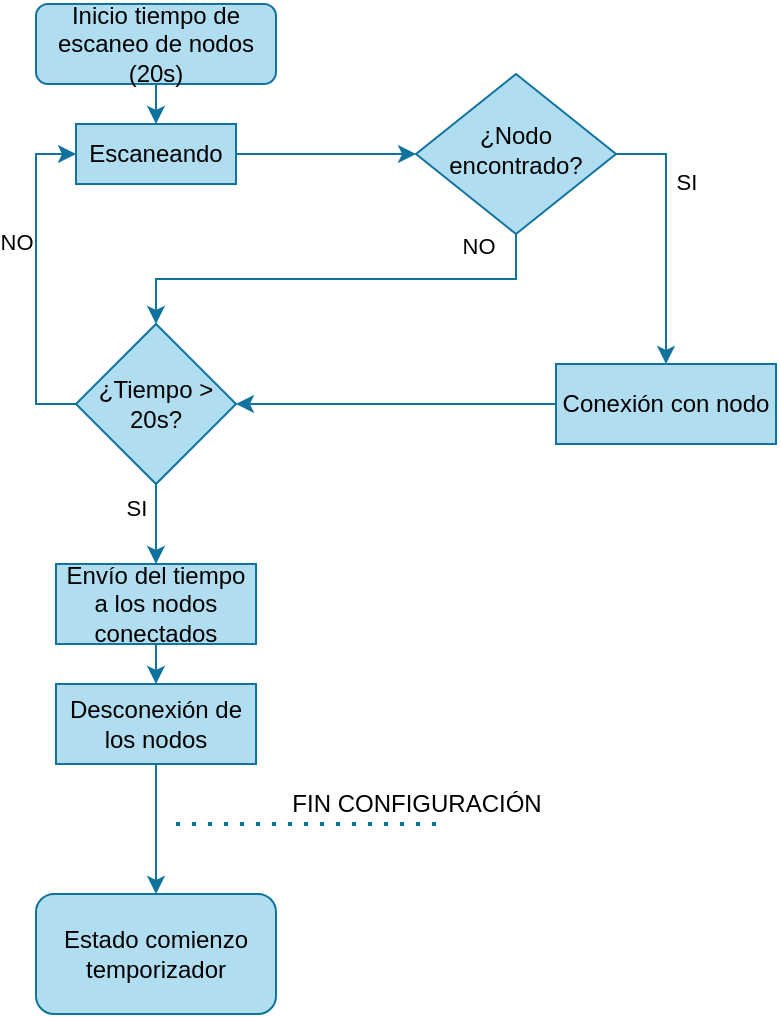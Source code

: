 <mxfile version="14.7.0" type="device"><diagram id="C5RBs43oDa-KdzZeNtuy" name="Page-1"><mxGraphModel dx="786" dy="625" grid="1" gridSize="10" guides="1" tooltips="1" connect="1" arrows="1" fold="1" page="1" pageScale="1" pageWidth="827" pageHeight="1169" math="0" shadow="0"><root><mxCell id="WIyWlLk6GJQsqaUBKTNV-0"/><mxCell id="WIyWlLk6GJQsqaUBKTNV-1" parent="WIyWlLk6GJQsqaUBKTNV-0"/><mxCell id="yITbKdYDrbct32sshDGL-2" style="edgeStyle=orthogonalEdgeStyle;rounded=0;orthogonalLoop=1;jettySize=auto;html=1;exitX=0.5;exitY=1;exitDx=0;exitDy=0;entryX=0.5;entryY=0;entryDx=0;entryDy=0;fillColor=#b1ddf0;strokeColor=#10739e;" edge="1" parent="WIyWlLk6GJQsqaUBKTNV-1" source="WIyWlLk6GJQsqaUBKTNV-3" target="yITbKdYDrbct32sshDGL-1"><mxGeometry relative="1" as="geometry"/></mxCell><mxCell id="WIyWlLk6GJQsqaUBKTNV-3" value="Inicio tiempo de escaneo de nodos (20s)" style="rounded=1;whiteSpace=wrap;html=1;fontSize=12;glass=0;strokeWidth=1;shadow=0;fillColor=#b1ddf0;strokeColor=#10739e;" parent="WIyWlLk6GJQsqaUBKTNV-1" vertex="1"><mxGeometry x="420" y="80" width="120" height="40" as="geometry"/></mxCell><mxCell id="yITbKdYDrbct32sshDGL-13" style="edgeStyle=orthogonalEdgeStyle;rounded=0;orthogonalLoop=1;jettySize=auto;html=1;exitX=1;exitY=0.5;exitDx=0;exitDy=0;entryX=0.5;entryY=0;entryDx=0;entryDy=0;fillColor=#b1ddf0;strokeColor=#10739e;" edge="1" parent="WIyWlLk6GJQsqaUBKTNV-1" source="WIyWlLk6GJQsqaUBKTNV-6" target="yITbKdYDrbct32sshDGL-12"><mxGeometry relative="1" as="geometry"/></mxCell><mxCell id="yITbKdYDrbct32sshDGL-14" value="SI" style="edgeLabel;html=1;align=center;verticalAlign=middle;resizable=0;points=[];" vertex="1" connectable="0" parent="yITbKdYDrbct32sshDGL-13"><mxGeometry x="-0.4" y="-2" relative="1" as="geometry"><mxPoint x="12" as="offset"/></mxGeometry></mxCell><mxCell id="yITbKdYDrbct32sshDGL-17" style="edgeStyle=orthogonalEdgeStyle;rounded=0;orthogonalLoop=1;jettySize=auto;html=1;exitX=0.5;exitY=1;exitDx=0;exitDy=0;entryX=0.5;entryY=0;entryDx=0;entryDy=0;fillColor=#b1ddf0;strokeColor=#10739e;" edge="1" parent="WIyWlLk6GJQsqaUBKTNV-1" source="WIyWlLk6GJQsqaUBKTNV-6" target="yITbKdYDrbct32sshDGL-4"><mxGeometry relative="1" as="geometry"><mxPoint x="560" y="200" as="targetPoint"/></mxGeometry></mxCell><mxCell id="yITbKdYDrbct32sshDGL-19" value="NO" style="edgeLabel;html=1;align=center;verticalAlign=middle;resizable=0;points=[];" vertex="1" connectable="0" parent="yITbKdYDrbct32sshDGL-17"><mxGeometry x="-0.118" y="-1" relative="1" as="geometry"><mxPoint x="57" y="-16" as="offset"/></mxGeometry></mxCell><mxCell id="WIyWlLk6GJQsqaUBKTNV-6" value="¿Nodo encontrado?" style="rhombus;whiteSpace=wrap;html=1;shadow=0;fontFamily=Helvetica;fontSize=12;align=center;strokeWidth=1;spacing=6;spacingTop=-4;fillColor=#b1ddf0;strokeColor=#10739e;" parent="WIyWlLk6GJQsqaUBKTNV-1" vertex="1"><mxGeometry x="610" y="115" width="100" height="80" as="geometry"/></mxCell><mxCell id="yITbKdYDrbct32sshDGL-5" style="edgeStyle=orthogonalEdgeStyle;rounded=0;orthogonalLoop=1;jettySize=auto;html=1;exitX=1;exitY=0.5;exitDx=0;exitDy=0;entryX=0;entryY=0.5;entryDx=0;entryDy=0;fillColor=#b1ddf0;strokeColor=#10739e;" edge="1" parent="WIyWlLk6GJQsqaUBKTNV-1" source="yITbKdYDrbct32sshDGL-1" target="WIyWlLk6GJQsqaUBKTNV-6"><mxGeometry relative="1" as="geometry"><mxPoint x="680" y="180" as="targetPoint"/></mxGeometry></mxCell><mxCell id="yITbKdYDrbct32sshDGL-1" value="Escaneando" style="rounded=0;whiteSpace=wrap;html=1;fillColor=#b1ddf0;strokeColor=#10739e;" vertex="1" parent="WIyWlLk6GJQsqaUBKTNV-1"><mxGeometry x="440" y="140" width="80" height="30" as="geometry"/></mxCell><mxCell id="yITbKdYDrbct32sshDGL-7" style="edgeStyle=orthogonalEdgeStyle;rounded=0;orthogonalLoop=1;jettySize=auto;html=1;exitX=0;exitY=0.5;exitDx=0;exitDy=0;entryX=0;entryY=0.5;entryDx=0;entryDy=0;fillColor=#b1ddf0;strokeColor=#10739e;" edge="1" parent="WIyWlLk6GJQsqaUBKTNV-1" source="yITbKdYDrbct32sshDGL-4" target="yITbKdYDrbct32sshDGL-1"><mxGeometry relative="1" as="geometry"/></mxCell><mxCell id="yITbKdYDrbct32sshDGL-8" value="NO" style="edgeLabel;html=1;align=center;verticalAlign=middle;resizable=0;points=[];" vertex="1" connectable="0" parent="yITbKdYDrbct32sshDGL-7"><mxGeometry x="0.344" y="1" relative="1" as="geometry"><mxPoint x="-9" y="10" as="offset"/></mxGeometry></mxCell><mxCell id="yITbKdYDrbct32sshDGL-20" style="edgeStyle=orthogonalEdgeStyle;rounded=0;orthogonalLoop=1;jettySize=auto;html=1;exitX=0.5;exitY=1;exitDx=0;exitDy=0;entryX=0.5;entryY=0;entryDx=0;entryDy=0;fillColor=#b1ddf0;strokeColor=#10739e;" edge="1" parent="WIyWlLk6GJQsqaUBKTNV-1" source="yITbKdYDrbct32sshDGL-4" target="yITbKdYDrbct32sshDGL-16"><mxGeometry relative="1" as="geometry"/></mxCell><mxCell id="yITbKdYDrbct32sshDGL-23" value="SI" style="edgeLabel;html=1;align=center;verticalAlign=middle;resizable=0;points=[];" vertex="1" connectable="0" parent="yITbKdYDrbct32sshDGL-20"><mxGeometry x="-0.667" y="1" relative="1" as="geometry"><mxPoint x="-11" y="5" as="offset"/></mxGeometry></mxCell><mxCell id="yITbKdYDrbct32sshDGL-4" value="¿Tiempo &amp;gt; 20s?" style="rhombus;whiteSpace=wrap;html=1;fillColor=#b1ddf0;strokeColor=#10739e;" vertex="1" parent="WIyWlLk6GJQsqaUBKTNV-1"><mxGeometry x="440" y="240" width="80" height="80" as="geometry"/></mxCell><mxCell id="yITbKdYDrbct32sshDGL-15" style="edgeStyle=orthogonalEdgeStyle;rounded=0;orthogonalLoop=1;jettySize=auto;html=1;exitX=0;exitY=0.5;exitDx=0;exitDy=0;entryX=1;entryY=0.5;entryDx=0;entryDy=0;fillColor=#b1ddf0;strokeColor=#10739e;" edge="1" parent="WIyWlLk6GJQsqaUBKTNV-1" source="yITbKdYDrbct32sshDGL-12" target="yITbKdYDrbct32sshDGL-4"><mxGeometry relative="1" as="geometry"><Array as="points"><mxPoint x="660" y="280"/><mxPoint x="660" y="280"/></Array></mxGeometry></mxCell><mxCell id="yITbKdYDrbct32sshDGL-12" value="Conexión con nodo" style="rounded=0;whiteSpace=wrap;html=1;fillColor=#b1ddf0;strokeColor=#10739e;" vertex="1" parent="WIyWlLk6GJQsqaUBKTNV-1"><mxGeometry x="680" y="260" width="110" height="40" as="geometry"/></mxCell><mxCell id="yITbKdYDrbct32sshDGL-22" style="edgeStyle=orthogonalEdgeStyle;rounded=0;orthogonalLoop=1;jettySize=auto;html=1;exitX=0.5;exitY=1;exitDx=0;exitDy=0;entryX=0.5;entryY=0;entryDx=0;entryDy=0;fillColor=#b1ddf0;strokeColor=#10739e;" edge="1" parent="WIyWlLk6GJQsqaUBKTNV-1" source="yITbKdYDrbct32sshDGL-16" target="yITbKdYDrbct32sshDGL-21"><mxGeometry relative="1" as="geometry"/></mxCell><mxCell id="yITbKdYDrbct32sshDGL-16" value="Envío del tiempo a los nodos conectados" style="rounded=0;whiteSpace=wrap;html=1;fillColor=#b1ddf0;strokeColor=#10739e;" vertex="1" parent="WIyWlLk6GJQsqaUBKTNV-1"><mxGeometry x="430" y="360" width="100" height="40" as="geometry"/></mxCell><mxCell id="yITbKdYDrbct32sshDGL-26" style="edgeStyle=orthogonalEdgeStyle;rounded=0;orthogonalLoop=1;jettySize=auto;html=1;exitX=0.5;exitY=1;exitDx=0;exitDy=0;entryX=0.5;entryY=0;entryDx=0;entryDy=0;fillColor=#b1ddf0;strokeColor=#10739e;" edge="1" parent="WIyWlLk6GJQsqaUBKTNV-1" source="yITbKdYDrbct32sshDGL-21" target="yITbKdYDrbct32sshDGL-25"><mxGeometry relative="1" as="geometry"/></mxCell><mxCell id="yITbKdYDrbct32sshDGL-21" value="Desconexión de los nodos" style="rounded=0;whiteSpace=wrap;html=1;fillColor=#b1ddf0;strokeColor=#10739e;" vertex="1" parent="WIyWlLk6GJQsqaUBKTNV-1"><mxGeometry x="430" y="420" width="100" height="40" as="geometry"/></mxCell><mxCell id="yITbKdYDrbct32sshDGL-25" value="Estado comienzo temporizador" style="rounded=1;whiteSpace=wrap;html=1;fillColor=#b1ddf0;strokeColor=#10739e;" vertex="1" parent="WIyWlLk6GJQsqaUBKTNV-1"><mxGeometry x="420" y="525" width="120" height="60" as="geometry"/></mxCell><mxCell id="yITbKdYDrbct32sshDGL-27" value="" style="endArrow=none;dashed=1;html=1;dashPattern=1 3;strokeWidth=2;fillColor=#b1ddf0;strokeColor=#10739e;" edge="1" parent="WIyWlLk6GJQsqaUBKTNV-1"><mxGeometry width="50" height="50" relative="1" as="geometry"><mxPoint x="620" y="490" as="sourcePoint"/><mxPoint x="490" y="490" as="targetPoint"/></mxGeometry></mxCell><mxCell id="yITbKdYDrbct32sshDGL-28" value="FIN CONFIGURACIÓN" style="text;html=1;align=center;verticalAlign=middle;resizable=0;points=[];autosize=1;strokeColor=none;" vertex="1" parent="WIyWlLk6GJQsqaUBKTNV-1"><mxGeometry x="540" y="470" width="140" height="20" as="geometry"/></mxCell></root></mxGraphModel></diagram></mxfile>